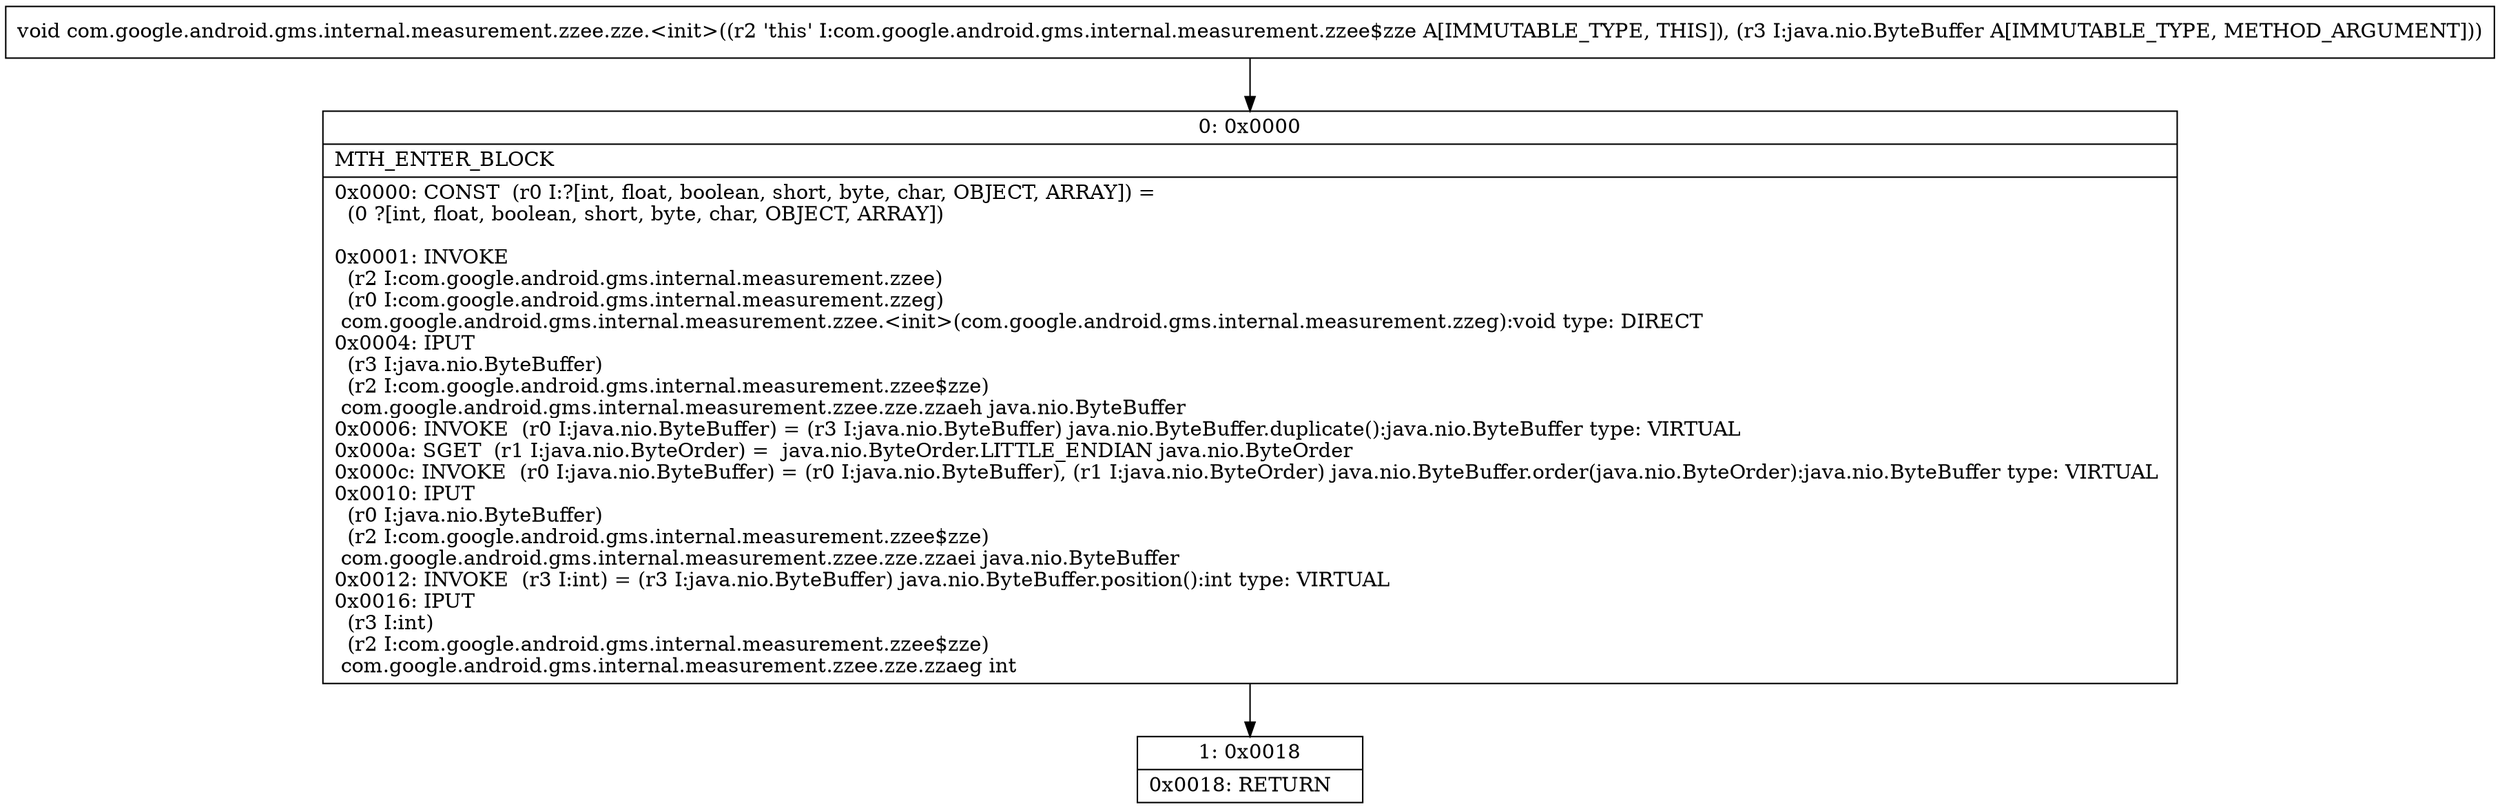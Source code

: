 digraph "CFG forcom.google.android.gms.internal.measurement.zzee.zze.\<init\>(Ljava\/nio\/ByteBuffer;)V" {
Node_0 [shape=record,label="{0\:\ 0x0000|MTH_ENTER_BLOCK\l|0x0000: CONST  (r0 I:?[int, float, boolean, short, byte, char, OBJECT, ARRAY]) = \l  (0 ?[int, float, boolean, short, byte, char, OBJECT, ARRAY])\l \l0x0001: INVOKE  \l  (r2 I:com.google.android.gms.internal.measurement.zzee)\l  (r0 I:com.google.android.gms.internal.measurement.zzeg)\l com.google.android.gms.internal.measurement.zzee.\<init\>(com.google.android.gms.internal.measurement.zzeg):void type: DIRECT \l0x0004: IPUT  \l  (r3 I:java.nio.ByteBuffer)\l  (r2 I:com.google.android.gms.internal.measurement.zzee$zze)\l com.google.android.gms.internal.measurement.zzee.zze.zzaeh java.nio.ByteBuffer \l0x0006: INVOKE  (r0 I:java.nio.ByteBuffer) = (r3 I:java.nio.ByteBuffer) java.nio.ByteBuffer.duplicate():java.nio.ByteBuffer type: VIRTUAL \l0x000a: SGET  (r1 I:java.nio.ByteOrder) =  java.nio.ByteOrder.LITTLE_ENDIAN java.nio.ByteOrder \l0x000c: INVOKE  (r0 I:java.nio.ByteBuffer) = (r0 I:java.nio.ByteBuffer), (r1 I:java.nio.ByteOrder) java.nio.ByteBuffer.order(java.nio.ByteOrder):java.nio.ByteBuffer type: VIRTUAL \l0x0010: IPUT  \l  (r0 I:java.nio.ByteBuffer)\l  (r2 I:com.google.android.gms.internal.measurement.zzee$zze)\l com.google.android.gms.internal.measurement.zzee.zze.zzaei java.nio.ByteBuffer \l0x0012: INVOKE  (r3 I:int) = (r3 I:java.nio.ByteBuffer) java.nio.ByteBuffer.position():int type: VIRTUAL \l0x0016: IPUT  \l  (r3 I:int)\l  (r2 I:com.google.android.gms.internal.measurement.zzee$zze)\l com.google.android.gms.internal.measurement.zzee.zze.zzaeg int \l}"];
Node_1 [shape=record,label="{1\:\ 0x0018|0x0018: RETURN   \l}"];
MethodNode[shape=record,label="{void com.google.android.gms.internal.measurement.zzee.zze.\<init\>((r2 'this' I:com.google.android.gms.internal.measurement.zzee$zze A[IMMUTABLE_TYPE, THIS]), (r3 I:java.nio.ByteBuffer A[IMMUTABLE_TYPE, METHOD_ARGUMENT])) }"];
MethodNode -> Node_0;
Node_0 -> Node_1;
}

